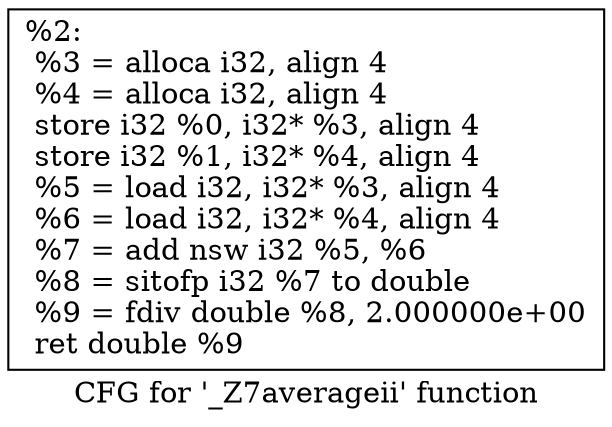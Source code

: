 digraph "CFG for '_Z7averageii' function" {
	label="CFG for '_Z7averageii' function";

	Node0x55948b6387f0 [shape=record,label="{%2:\l  %3 = alloca i32, align 4\l  %4 = alloca i32, align 4\l  store i32 %0, i32* %3, align 4\l  store i32 %1, i32* %4, align 4\l  %5 = load i32, i32* %3, align 4\l  %6 = load i32, i32* %4, align 4\l  %7 = add nsw i32 %5, %6\l  %8 = sitofp i32 %7 to double\l  %9 = fdiv double %8, 2.000000e+00\l  ret double %9\l}"];
}
